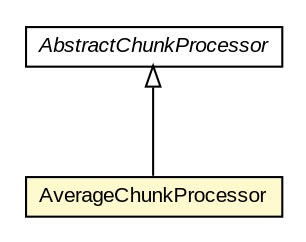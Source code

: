 #!/usr/local/bin/dot
#
# Class diagram 
# Generated by UMLGraph version R5_6-24-gf6e263 (http://www.umlgraph.org/)
#

digraph G {
	edge [fontname="arial",fontsize=10,labelfontname="arial",labelfontsize=10];
	node [fontname="arial",fontsize=10,shape=plaintext];
	nodesep=0.25;
	ranksep=0.5;
	// edu.arizona.biosemantics.semanticmarkup.markupelement.description.ling.extract.AbstractChunkProcessor
	c34795 [label=<<table title="edu.arizona.biosemantics.semanticmarkup.markupelement.description.ling.extract.AbstractChunkProcessor" border="0" cellborder="1" cellspacing="0" cellpadding="2" port="p" href="../AbstractChunkProcessor.html">
		<tr><td><table border="0" cellspacing="0" cellpadding="1">
<tr><td align="center" balign="center"><font face="arial italic"> AbstractChunkProcessor </font></td></tr>
		</table></td></tr>
		</table>>, URL="../AbstractChunkProcessor.html", fontname="arial", fontcolor="black", fontsize=10.0];
	// edu.arizona.biosemantics.semanticmarkup.markupelement.description.ling.extract.lib.AverageChunkProcessor
	c34827 [label=<<table title="edu.arizona.biosemantics.semanticmarkup.markupelement.description.ling.extract.lib.AverageChunkProcessor" border="0" cellborder="1" cellspacing="0" cellpadding="2" port="p" bgcolor="lemonChiffon" href="./AverageChunkProcessor.html">
		<tr><td><table border="0" cellspacing="0" cellpadding="1">
<tr><td align="center" balign="center"> AverageChunkProcessor </td></tr>
		</table></td></tr>
		</table>>, URL="./AverageChunkProcessor.html", fontname="arial", fontcolor="black", fontsize=10.0];
	//edu.arizona.biosemantics.semanticmarkup.markupelement.description.ling.extract.lib.AverageChunkProcessor extends edu.arizona.biosemantics.semanticmarkup.markupelement.description.ling.extract.AbstractChunkProcessor
	c34795:p -> c34827:p [dir=back,arrowtail=empty];
}

